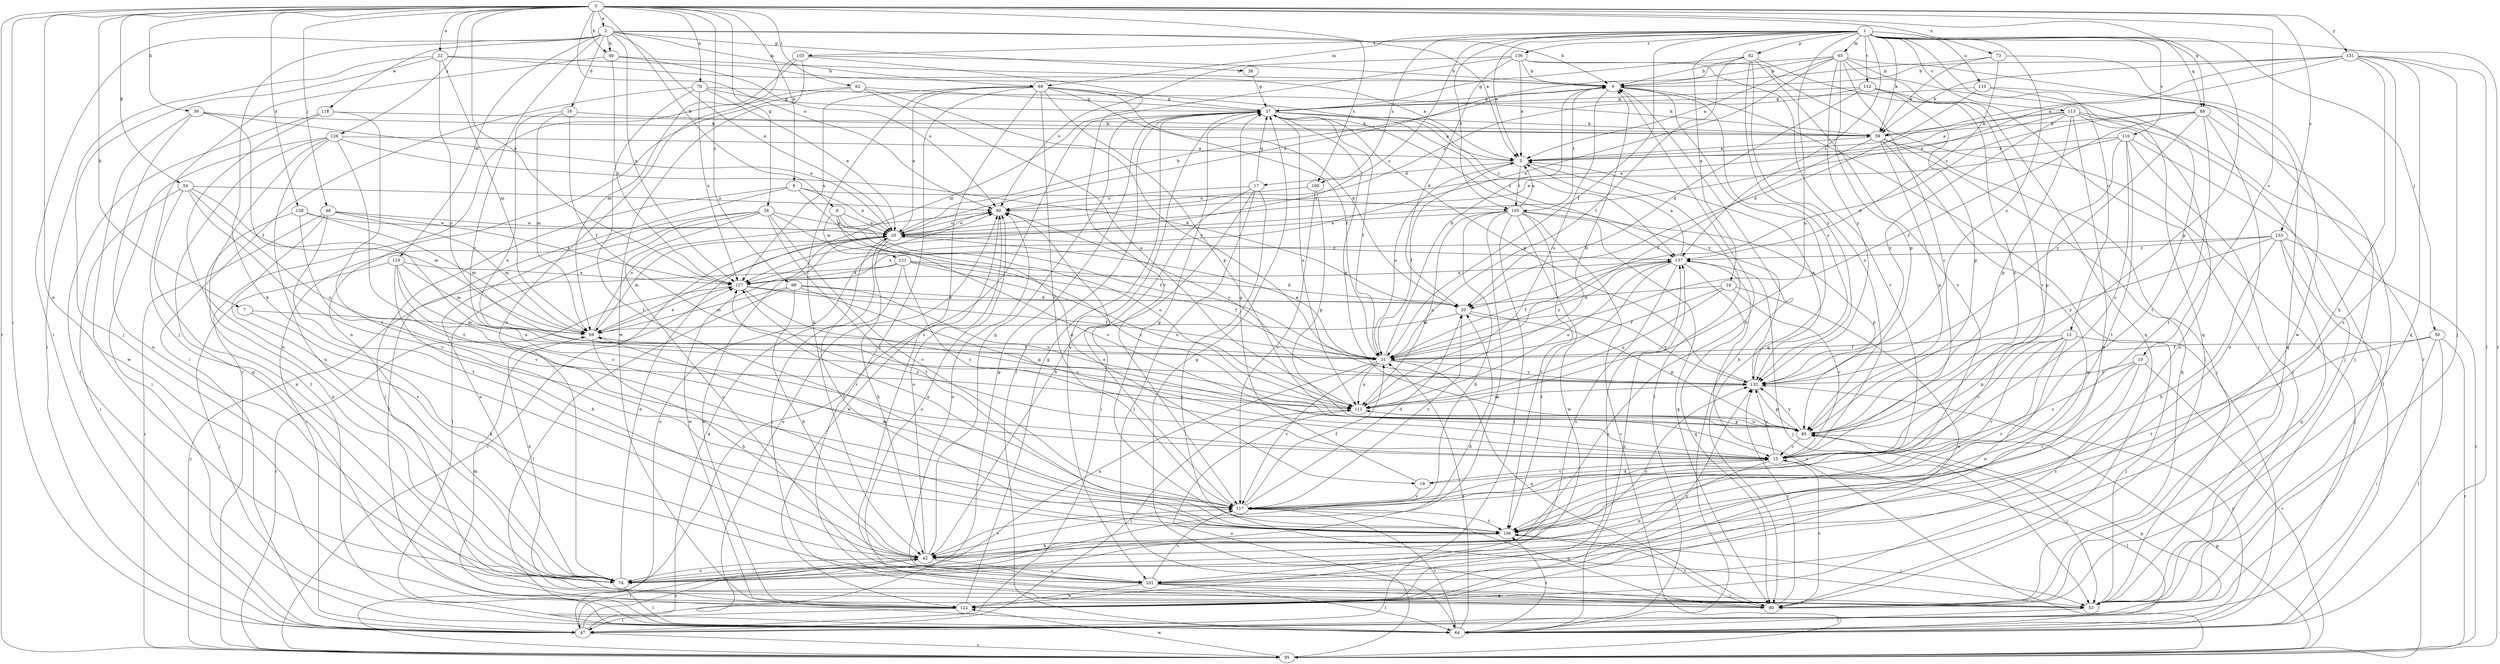 strict digraph  {
0;
1;
2;
5;
6;
7;
8;
9;
10;
12;
15;
16;
17;
19;
20;
22;
24;
25;
31;
34;
36;
37;
39;
40;
42;
47;
48;
50;
53;
54;
59;
62;
64;
65;
68;
69;
70;
73;
74;
80;
82;
85;
88;
90;
95;
98;
100;
101;
103;
105;
106;
110;
111;
112;
113;
116;
117;
118;
119;
121;
122;
126;
127;
128;
131;
132;
133;
136;
137;
0 -> 2  [label=a];
0 -> 5  [label=a];
0 -> 6  [label=b];
0 -> 7  [label=b];
0 -> 8  [label=b];
0 -> 10  [label=c];
0 -> 22  [label=e];
0 -> 34  [label=g];
0 -> 39  [label=h];
0 -> 40  [label=h];
0 -> 47  [label=i];
0 -> 48  [label=j];
0 -> 54  [label=k];
0 -> 62  [label=l];
0 -> 70  [label=n];
0 -> 73  [label=n];
0 -> 74  [label=n];
0 -> 80  [label=o];
0 -> 88  [label=q];
0 -> 95  [label=r];
0 -> 98  [label=s];
0 -> 126  [label=x];
0 -> 127  [label=x];
0 -> 128  [label=y];
0 -> 131  [label=y];
0 -> 133  [label=z];
1 -> 5  [label=a];
1 -> 12  [label=c];
1 -> 24  [label=e];
1 -> 31  [label=f];
1 -> 50  [label=j];
1 -> 59  [label=k];
1 -> 65  [label=m];
1 -> 68  [label=m];
1 -> 82  [label=p];
1 -> 85  [label=p];
1 -> 88  [label=q];
1 -> 95  [label=r];
1 -> 100  [label=s];
1 -> 103  [label=t];
1 -> 105  [label=t];
1 -> 110  [label=u];
1 -> 111  [label=u];
1 -> 112  [label=v];
1 -> 113  [label=v];
1 -> 116  [label=v];
1 -> 127  [label=x];
1 -> 132  [label=y];
1 -> 136  [label=z];
1 -> 137  [label=z];
2 -> 9  [label=b];
2 -> 15  [label=c];
2 -> 16  [label=d];
2 -> 25  [label=e];
2 -> 36  [label=g];
2 -> 40  [label=h];
2 -> 42  [label=h];
2 -> 47  [label=i];
2 -> 68  [label=m];
2 -> 100  [label=s];
2 -> 118  [label=w];
2 -> 119  [label=w];
2 -> 127  [label=x];
5 -> 17  [label=d];
5 -> 31  [label=f];
5 -> 64  [label=l];
5 -> 105  [label=t];
6 -> 19  [label=d];
6 -> 25  [label=e];
6 -> 53  [label=j];
6 -> 64  [label=l];
6 -> 105  [label=t];
7 -> 42  [label=h];
7 -> 69  [label=m];
8 -> 15  [label=c];
8 -> 25  [label=e];
8 -> 31  [label=f];
8 -> 111  [label=u];
8 -> 121  [label=w];
9 -> 37  [label=g];
9 -> 64  [label=l];
9 -> 90  [label=q];
9 -> 105  [label=t];
9 -> 111  [label=u];
9 -> 132  [label=y];
10 -> 15  [label=c];
10 -> 95  [label=r];
10 -> 101  [label=s];
10 -> 106  [label=t];
10 -> 132  [label=y];
12 -> 15  [label=c];
12 -> 31  [label=f];
12 -> 53  [label=j];
12 -> 74  [label=n];
12 -> 85  [label=p];
12 -> 106  [label=t];
12 -> 117  [label=v];
15 -> 19  [label=d];
15 -> 64  [label=l];
15 -> 74  [label=n];
15 -> 127  [label=x];
15 -> 132  [label=y];
16 -> 31  [label=f];
16 -> 59  [label=k];
16 -> 69  [label=m];
16 -> 111  [label=u];
17 -> 37  [label=g];
17 -> 42  [label=h];
17 -> 47  [label=i];
17 -> 53  [label=j];
17 -> 64  [label=l];
17 -> 80  [label=o];
19 -> 15  [label=c];
19 -> 37  [label=g];
19 -> 117  [label=v];
20 -> 69  [label=m];
20 -> 85  [label=p];
20 -> 117  [label=v];
20 -> 132  [label=y];
22 -> 5  [label=a];
22 -> 9  [label=b];
22 -> 47  [label=i];
22 -> 53  [label=j];
22 -> 69  [label=m];
22 -> 132  [label=y];
24 -> 15  [label=c];
24 -> 20  [label=d];
24 -> 31  [label=f];
24 -> 111  [label=u];
24 -> 122  [label=w];
25 -> 9  [label=b];
25 -> 42  [label=h];
25 -> 53  [label=j];
25 -> 69  [label=m];
25 -> 80  [label=o];
25 -> 95  [label=r];
25 -> 122  [label=w];
25 -> 137  [label=z];
31 -> 5  [label=a];
31 -> 9  [label=b];
31 -> 25  [label=e];
31 -> 74  [label=n];
31 -> 90  [label=q];
31 -> 111  [label=u];
31 -> 117  [label=v];
31 -> 132  [label=y];
31 -> 137  [label=z];
34 -> 15  [label=c];
34 -> 25  [label=e];
34 -> 47  [label=i];
34 -> 64  [label=l];
34 -> 74  [label=n];
34 -> 101  [label=s];
34 -> 106  [label=t];
34 -> 117  [label=v];
36 -> 37  [label=g];
37 -> 5  [label=a];
37 -> 31  [label=f];
37 -> 59  [label=k];
37 -> 64  [label=l];
37 -> 85  [label=p];
37 -> 95  [label=r];
37 -> 101  [label=s];
37 -> 111  [label=u];
37 -> 132  [label=y];
37 -> 137  [label=z];
39 -> 25  [label=e];
39 -> 31  [label=f];
39 -> 59  [label=k];
39 -> 74  [label=n];
39 -> 122  [label=w];
40 -> 9  [label=b];
40 -> 53  [label=j];
40 -> 80  [label=o];
40 -> 127  [label=x];
42 -> 9  [label=b];
42 -> 37  [label=g];
42 -> 47  [label=i];
42 -> 74  [label=n];
42 -> 80  [label=o];
42 -> 101  [label=s];
42 -> 117  [label=v];
42 -> 132  [label=y];
47 -> 37  [label=g];
47 -> 42  [label=h];
47 -> 80  [label=o];
47 -> 85  [label=p];
47 -> 95  [label=r];
48 -> 25  [label=e];
48 -> 69  [label=m];
48 -> 95  [label=r];
48 -> 101  [label=s];
48 -> 106  [label=t];
48 -> 127  [label=x];
50 -> 31  [label=f];
50 -> 47  [label=i];
50 -> 64  [label=l];
50 -> 95  [label=r];
50 -> 106  [label=t];
53 -> 64  [label=l];
54 -> 47  [label=i];
54 -> 69  [label=m];
54 -> 74  [label=n];
54 -> 80  [label=o];
54 -> 111  [label=u];
54 -> 117  [label=v];
59 -> 5  [label=a];
59 -> 31  [label=f];
59 -> 53  [label=j];
59 -> 85  [label=p];
59 -> 90  [label=q];
59 -> 122  [label=w];
62 -> 37  [label=g];
62 -> 74  [label=n];
62 -> 95  [label=r];
62 -> 111  [label=u];
62 -> 132  [label=y];
64 -> 9  [label=b];
64 -> 25  [label=e];
64 -> 31  [label=f];
64 -> 80  [label=o];
64 -> 106  [label=t];
64 -> 117  [label=v];
64 -> 132  [label=y];
64 -> 137  [label=z];
65 -> 5  [label=a];
65 -> 9  [label=b];
65 -> 15  [label=c];
65 -> 25  [label=e];
65 -> 85  [label=p];
65 -> 90  [label=q];
65 -> 95  [label=r];
65 -> 117  [label=v];
65 -> 127  [label=x];
65 -> 132  [label=y];
68 -> 20  [label=d];
68 -> 25  [label=e];
68 -> 31  [label=f];
68 -> 37  [label=g];
68 -> 42  [label=h];
68 -> 53  [label=j];
68 -> 85  [label=p];
68 -> 101  [label=s];
68 -> 117  [label=v];
68 -> 127  [label=x];
68 -> 137  [label=z];
69 -> 31  [label=f];
69 -> 42  [label=h];
69 -> 80  [label=o];
69 -> 127  [label=x];
70 -> 25  [label=e];
70 -> 37  [label=g];
70 -> 47  [label=i];
70 -> 59  [label=k];
70 -> 106  [label=t];
70 -> 127  [label=x];
73 -> 9  [label=b];
73 -> 59  [label=k];
73 -> 122  [label=w];
73 -> 137  [label=z];
74 -> 20  [label=d];
74 -> 25  [label=e];
74 -> 64  [label=l];
80 -> 25  [label=e];
80 -> 122  [label=w];
80 -> 132  [label=y];
82 -> 9  [label=b];
82 -> 15  [label=c];
82 -> 31  [label=f];
82 -> 37  [label=g];
82 -> 90  [label=q];
82 -> 117  [label=v];
82 -> 132  [label=y];
85 -> 15  [label=c];
85 -> 53  [label=j];
85 -> 111  [label=u];
85 -> 132  [label=y];
88 -> 20  [label=d];
88 -> 31  [label=f];
88 -> 53  [label=j];
88 -> 59  [label=k];
88 -> 74  [label=n];
88 -> 106  [label=t];
88 -> 132  [label=y];
90 -> 15  [label=c];
90 -> 37  [label=g];
90 -> 80  [label=o];
90 -> 106  [label=t];
90 -> 132  [label=y];
95 -> 85  [label=p];
95 -> 111  [label=u];
95 -> 122  [label=w];
95 -> 137  [label=z];
98 -> 15  [label=c];
98 -> 20  [label=d];
98 -> 42  [label=h];
98 -> 64  [label=l];
98 -> 69  [label=m];
98 -> 111  [label=u];
100 -> 80  [label=o];
100 -> 85  [label=p];
100 -> 117  [label=v];
101 -> 53  [label=j];
101 -> 64  [label=l];
101 -> 80  [label=o];
101 -> 90  [label=q];
101 -> 117  [label=v];
101 -> 122  [label=w];
103 -> 9  [label=b];
103 -> 69  [label=m];
103 -> 74  [label=n];
103 -> 117  [label=v];
103 -> 122  [label=w];
105 -> 5  [label=a];
105 -> 25  [label=e];
105 -> 42  [label=h];
105 -> 47  [label=i];
105 -> 74  [label=n];
105 -> 85  [label=p];
105 -> 90  [label=q];
105 -> 95  [label=r];
105 -> 106  [label=t];
105 -> 111  [label=u];
105 -> 122  [label=w];
106 -> 37  [label=g];
106 -> 42  [label=h];
106 -> 53  [label=j];
110 -> 20  [label=d];
110 -> 37  [label=g];
110 -> 90  [label=q];
110 -> 106  [label=t];
111 -> 9  [label=b];
111 -> 47  [label=i];
111 -> 85  [label=p];
112 -> 15  [label=c];
112 -> 20  [label=d];
112 -> 37  [label=g];
112 -> 53  [label=j];
112 -> 80  [label=o];
112 -> 85  [label=p];
113 -> 5  [label=a];
113 -> 25  [label=e];
113 -> 47  [label=i];
113 -> 53  [label=j];
113 -> 59  [label=k];
113 -> 74  [label=n];
113 -> 85  [label=p];
113 -> 101  [label=s];
113 -> 132  [label=y];
116 -> 5  [label=a];
116 -> 15  [label=c];
116 -> 25  [label=e];
116 -> 53  [label=j];
116 -> 64  [label=l];
116 -> 85  [label=p];
116 -> 106  [label=t];
117 -> 20  [label=d];
117 -> 31  [label=f];
117 -> 69  [label=m];
117 -> 80  [label=o];
117 -> 90  [label=q];
117 -> 106  [label=t];
117 -> 127  [label=x];
118 -> 59  [label=k];
118 -> 64  [label=l];
118 -> 74  [label=n];
118 -> 106  [label=t];
119 -> 15  [label=c];
119 -> 42  [label=h];
119 -> 64  [label=l];
119 -> 69  [label=m];
119 -> 111  [label=u];
119 -> 127  [label=x];
121 -> 15  [label=c];
121 -> 20  [label=d];
121 -> 31  [label=f];
121 -> 95  [label=r];
121 -> 106  [label=t];
121 -> 111  [label=u];
121 -> 127  [label=x];
122 -> 25  [label=e];
122 -> 37  [label=g];
122 -> 47  [label=i];
122 -> 69  [label=m];
122 -> 127  [label=x];
122 -> 132  [label=y];
122 -> 137  [label=z];
126 -> 5  [label=a];
126 -> 20  [label=d];
126 -> 47  [label=i];
126 -> 64  [label=l];
126 -> 74  [label=n];
126 -> 90  [label=q];
126 -> 106  [label=t];
127 -> 20  [label=d];
127 -> 31  [label=f];
127 -> 85  [label=p];
127 -> 95  [label=r];
128 -> 25  [label=e];
128 -> 69  [label=m];
128 -> 74  [label=n];
128 -> 117  [label=v];
131 -> 5  [label=a];
131 -> 9  [label=b];
131 -> 25  [label=e];
131 -> 42  [label=h];
131 -> 53  [label=j];
131 -> 59  [label=k];
131 -> 64  [label=l];
131 -> 90  [label=q];
131 -> 101  [label=s];
132 -> 5  [label=a];
132 -> 37  [label=g];
132 -> 85  [label=p];
132 -> 111  [label=u];
133 -> 42  [label=h];
133 -> 53  [label=j];
133 -> 90  [label=q];
133 -> 95  [label=r];
133 -> 127  [label=x];
133 -> 132  [label=y];
133 -> 137  [label=z];
136 -> 5  [label=a];
136 -> 9  [label=b];
136 -> 20  [label=d];
136 -> 64  [label=l];
136 -> 69  [label=m];
136 -> 80  [label=o];
136 -> 117  [label=v];
137 -> 5  [label=a];
137 -> 31  [label=f];
137 -> 53  [label=j];
137 -> 90  [label=q];
137 -> 101  [label=s];
137 -> 106  [label=t];
137 -> 111  [label=u];
137 -> 127  [label=x];
}
